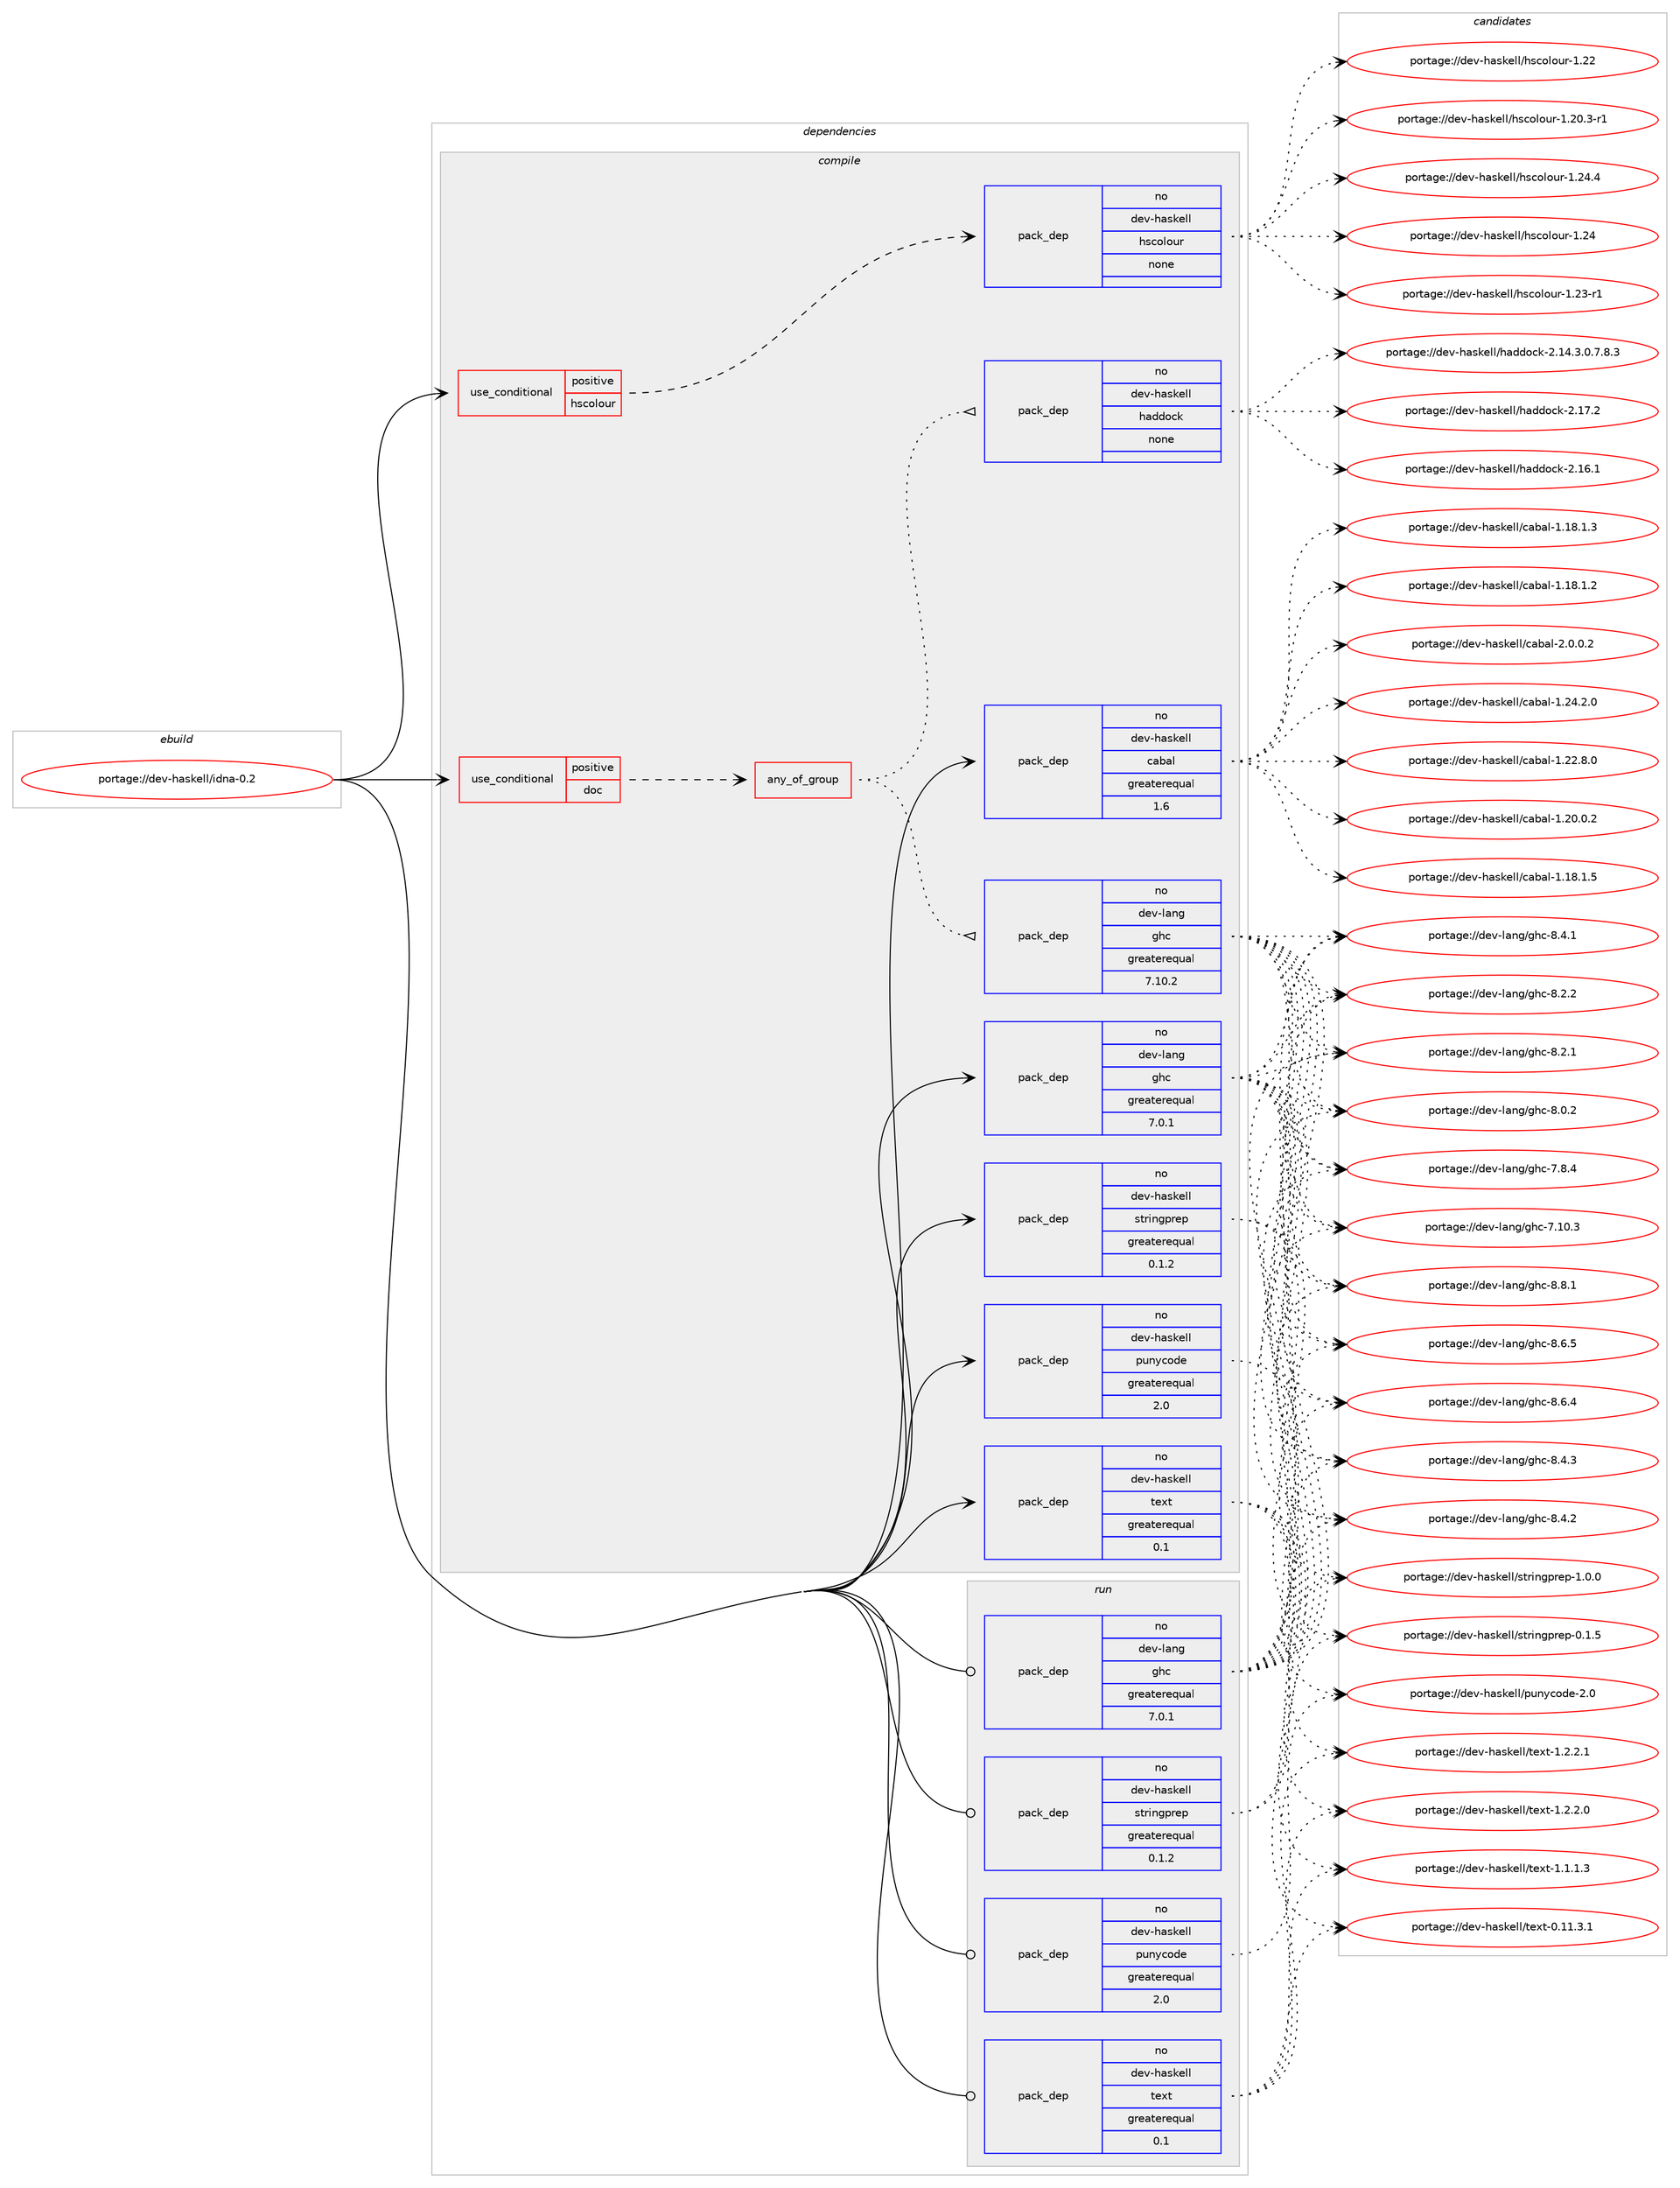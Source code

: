 digraph prolog {

# *************
# Graph options
# *************

newrank=true;
concentrate=true;
compound=true;
graph [rankdir=LR,fontname=Helvetica,fontsize=10,ranksep=1.5];#, ranksep=2.5, nodesep=0.2];
edge  [arrowhead=vee];
node  [fontname=Helvetica,fontsize=10];

# **********
# The ebuild
# **********

subgraph cluster_leftcol {
color=gray;
rank=same;
label=<<i>ebuild</i>>;
id [label="portage://dev-haskell/idna-0.2", color=red, width=4, href="../dev-haskell/idna-0.2.svg"];
}

# ****************
# The dependencies
# ****************

subgraph cluster_midcol {
color=gray;
label=<<i>dependencies</i>>;
subgraph cluster_compile {
fillcolor="#eeeeee";
style=filled;
label=<<i>compile</i>>;
subgraph cond133099 {
dependency555458 [label=<<TABLE BORDER="0" CELLBORDER="1" CELLSPACING="0" CELLPADDING="4"><TR><TD ROWSPAN="3" CELLPADDING="10">use_conditional</TD></TR><TR><TD>positive</TD></TR><TR><TD>doc</TD></TR></TABLE>>, shape=none, color=red];
subgraph any6177 {
dependency555459 [label=<<TABLE BORDER="0" CELLBORDER="1" CELLSPACING="0" CELLPADDING="4"><TR><TD CELLPADDING="10">any_of_group</TD></TR></TABLE>>, shape=none, color=red];subgraph pack415945 {
dependency555460 [label=<<TABLE BORDER="0" CELLBORDER="1" CELLSPACING="0" CELLPADDING="4" WIDTH="220"><TR><TD ROWSPAN="6" CELLPADDING="30">pack_dep</TD></TR><TR><TD WIDTH="110">no</TD></TR><TR><TD>dev-haskell</TD></TR><TR><TD>haddock</TD></TR><TR><TD>none</TD></TR><TR><TD></TD></TR></TABLE>>, shape=none, color=blue];
}
dependency555459:e -> dependency555460:w [weight=20,style="dotted",arrowhead="oinv"];
subgraph pack415946 {
dependency555461 [label=<<TABLE BORDER="0" CELLBORDER="1" CELLSPACING="0" CELLPADDING="4" WIDTH="220"><TR><TD ROWSPAN="6" CELLPADDING="30">pack_dep</TD></TR><TR><TD WIDTH="110">no</TD></TR><TR><TD>dev-lang</TD></TR><TR><TD>ghc</TD></TR><TR><TD>greaterequal</TD></TR><TR><TD>7.10.2</TD></TR></TABLE>>, shape=none, color=blue];
}
dependency555459:e -> dependency555461:w [weight=20,style="dotted",arrowhead="oinv"];
}
dependency555458:e -> dependency555459:w [weight=20,style="dashed",arrowhead="vee"];
}
id:e -> dependency555458:w [weight=20,style="solid",arrowhead="vee"];
subgraph cond133100 {
dependency555462 [label=<<TABLE BORDER="0" CELLBORDER="1" CELLSPACING="0" CELLPADDING="4"><TR><TD ROWSPAN="3" CELLPADDING="10">use_conditional</TD></TR><TR><TD>positive</TD></TR><TR><TD>hscolour</TD></TR></TABLE>>, shape=none, color=red];
subgraph pack415947 {
dependency555463 [label=<<TABLE BORDER="0" CELLBORDER="1" CELLSPACING="0" CELLPADDING="4" WIDTH="220"><TR><TD ROWSPAN="6" CELLPADDING="30">pack_dep</TD></TR><TR><TD WIDTH="110">no</TD></TR><TR><TD>dev-haskell</TD></TR><TR><TD>hscolour</TD></TR><TR><TD>none</TD></TR><TR><TD></TD></TR></TABLE>>, shape=none, color=blue];
}
dependency555462:e -> dependency555463:w [weight=20,style="dashed",arrowhead="vee"];
}
id:e -> dependency555462:w [weight=20,style="solid",arrowhead="vee"];
subgraph pack415948 {
dependency555464 [label=<<TABLE BORDER="0" CELLBORDER="1" CELLSPACING="0" CELLPADDING="4" WIDTH="220"><TR><TD ROWSPAN="6" CELLPADDING="30">pack_dep</TD></TR><TR><TD WIDTH="110">no</TD></TR><TR><TD>dev-haskell</TD></TR><TR><TD>cabal</TD></TR><TR><TD>greaterequal</TD></TR><TR><TD>1.6</TD></TR></TABLE>>, shape=none, color=blue];
}
id:e -> dependency555464:w [weight=20,style="solid",arrowhead="vee"];
subgraph pack415949 {
dependency555465 [label=<<TABLE BORDER="0" CELLBORDER="1" CELLSPACING="0" CELLPADDING="4" WIDTH="220"><TR><TD ROWSPAN="6" CELLPADDING="30">pack_dep</TD></TR><TR><TD WIDTH="110">no</TD></TR><TR><TD>dev-haskell</TD></TR><TR><TD>punycode</TD></TR><TR><TD>greaterequal</TD></TR><TR><TD>2.0</TD></TR></TABLE>>, shape=none, color=blue];
}
id:e -> dependency555465:w [weight=20,style="solid",arrowhead="vee"];
subgraph pack415950 {
dependency555466 [label=<<TABLE BORDER="0" CELLBORDER="1" CELLSPACING="0" CELLPADDING="4" WIDTH="220"><TR><TD ROWSPAN="6" CELLPADDING="30">pack_dep</TD></TR><TR><TD WIDTH="110">no</TD></TR><TR><TD>dev-haskell</TD></TR><TR><TD>stringprep</TD></TR><TR><TD>greaterequal</TD></TR><TR><TD>0.1.2</TD></TR></TABLE>>, shape=none, color=blue];
}
id:e -> dependency555466:w [weight=20,style="solid",arrowhead="vee"];
subgraph pack415951 {
dependency555467 [label=<<TABLE BORDER="0" CELLBORDER="1" CELLSPACING="0" CELLPADDING="4" WIDTH="220"><TR><TD ROWSPAN="6" CELLPADDING="30">pack_dep</TD></TR><TR><TD WIDTH="110">no</TD></TR><TR><TD>dev-haskell</TD></TR><TR><TD>text</TD></TR><TR><TD>greaterequal</TD></TR><TR><TD>0.1</TD></TR></TABLE>>, shape=none, color=blue];
}
id:e -> dependency555467:w [weight=20,style="solid",arrowhead="vee"];
subgraph pack415952 {
dependency555468 [label=<<TABLE BORDER="0" CELLBORDER="1" CELLSPACING="0" CELLPADDING="4" WIDTH="220"><TR><TD ROWSPAN="6" CELLPADDING="30">pack_dep</TD></TR><TR><TD WIDTH="110">no</TD></TR><TR><TD>dev-lang</TD></TR><TR><TD>ghc</TD></TR><TR><TD>greaterequal</TD></TR><TR><TD>7.0.1</TD></TR></TABLE>>, shape=none, color=blue];
}
id:e -> dependency555468:w [weight=20,style="solid",arrowhead="vee"];
}
subgraph cluster_compileandrun {
fillcolor="#eeeeee";
style=filled;
label=<<i>compile and run</i>>;
}
subgraph cluster_run {
fillcolor="#eeeeee";
style=filled;
label=<<i>run</i>>;
subgraph pack415953 {
dependency555469 [label=<<TABLE BORDER="0" CELLBORDER="1" CELLSPACING="0" CELLPADDING="4" WIDTH="220"><TR><TD ROWSPAN="6" CELLPADDING="30">pack_dep</TD></TR><TR><TD WIDTH="110">no</TD></TR><TR><TD>dev-haskell</TD></TR><TR><TD>punycode</TD></TR><TR><TD>greaterequal</TD></TR><TR><TD>2.0</TD></TR></TABLE>>, shape=none, color=blue];
}
id:e -> dependency555469:w [weight=20,style="solid",arrowhead="odot"];
subgraph pack415954 {
dependency555470 [label=<<TABLE BORDER="0" CELLBORDER="1" CELLSPACING="0" CELLPADDING="4" WIDTH="220"><TR><TD ROWSPAN="6" CELLPADDING="30">pack_dep</TD></TR><TR><TD WIDTH="110">no</TD></TR><TR><TD>dev-haskell</TD></TR><TR><TD>stringprep</TD></TR><TR><TD>greaterequal</TD></TR><TR><TD>0.1.2</TD></TR></TABLE>>, shape=none, color=blue];
}
id:e -> dependency555470:w [weight=20,style="solid",arrowhead="odot"];
subgraph pack415955 {
dependency555471 [label=<<TABLE BORDER="0" CELLBORDER="1" CELLSPACING="0" CELLPADDING="4" WIDTH="220"><TR><TD ROWSPAN="6" CELLPADDING="30">pack_dep</TD></TR><TR><TD WIDTH="110">no</TD></TR><TR><TD>dev-haskell</TD></TR><TR><TD>text</TD></TR><TR><TD>greaterequal</TD></TR><TR><TD>0.1</TD></TR></TABLE>>, shape=none, color=blue];
}
id:e -> dependency555471:w [weight=20,style="solid",arrowhead="odot"];
subgraph pack415956 {
dependency555472 [label=<<TABLE BORDER="0" CELLBORDER="1" CELLSPACING="0" CELLPADDING="4" WIDTH="220"><TR><TD ROWSPAN="6" CELLPADDING="30">pack_dep</TD></TR><TR><TD WIDTH="110">no</TD></TR><TR><TD>dev-lang</TD></TR><TR><TD>ghc</TD></TR><TR><TD>greaterequal</TD></TR><TR><TD>7.0.1</TD></TR></TABLE>>, shape=none, color=blue];
}
id:e -> dependency555472:w [weight=20,style="solid",arrowhead="odot"];
}
}

# **************
# The candidates
# **************

subgraph cluster_choices {
rank=same;
color=gray;
label=<<i>candidates</i>>;

subgraph choice415945 {
color=black;
nodesep=1;
choice100101118451049711510710110810847104971001001119910745504649554650 [label="portage://dev-haskell/haddock-2.17.2", color=red, width=4,href="../dev-haskell/haddock-2.17.2.svg"];
choice100101118451049711510710110810847104971001001119910745504649544649 [label="portage://dev-haskell/haddock-2.16.1", color=red, width=4,href="../dev-haskell/haddock-2.16.1.svg"];
choice1001011184510497115107101108108471049710010011199107455046495246514648465546564651 [label="portage://dev-haskell/haddock-2.14.3.0.7.8.3", color=red, width=4,href="../dev-haskell/haddock-2.14.3.0.7.8.3.svg"];
dependency555460:e -> choice100101118451049711510710110810847104971001001119910745504649554650:w [style=dotted,weight="100"];
dependency555460:e -> choice100101118451049711510710110810847104971001001119910745504649544649:w [style=dotted,weight="100"];
dependency555460:e -> choice1001011184510497115107101108108471049710010011199107455046495246514648465546564651:w [style=dotted,weight="100"];
}
subgraph choice415946 {
color=black;
nodesep=1;
choice10010111845108971101034710310499455646564649 [label="portage://dev-lang/ghc-8.8.1", color=red, width=4,href="../dev-lang/ghc-8.8.1.svg"];
choice10010111845108971101034710310499455646544653 [label="portage://dev-lang/ghc-8.6.5", color=red, width=4,href="../dev-lang/ghc-8.6.5.svg"];
choice10010111845108971101034710310499455646544652 [label="portage://dev-lang/ghc-8.6.4", color=red, width=4,href="../dev-lang/ghc-8.6.4.svg"];
choice10010111845108971101034710310499455646524651 [label="portage://dev-lang/ghc-8.4.3", color=red, width=4,href="../dev-lang/ghc-8.4.3.svg"];
choice10010111845108971101034710310499455646524650 [label="portage://dev-lang/ghc-8.4.2", color=red, width=4,href="../dev-lang/ghc-8.4.2.svg"];
choice10010111845108971101034710310499455646524649 [label="portage://dev-lang/ghc-8.4.1", color=red, width=4,href="../dev-lang/ghc-8.4.1.svg"];
choice10010111845108971101034710310499455646504650 [label="portage://dev-lang/ghc-8.2.2", color=red, width=4,href="../dev-lang/ghc-8.2.2.svg"];
choice10010111845108971101034710310499455646504649 [label="portage://dev-lang/ghc-8.2.1", color=red, width=4,href="../dev-lang/ghc-8.2.1.svg"];
choice10010111845108971101034710310499455646484650 [label="portage://dev-lang/ghc-8.0.2", color=red, width=4,href="../dev-lang/ghc-8.0.2.svg"];
choice10010111845108971101034710310499455546564652 [label="portage://dev-lang/ghc-7.8.4", color=red, width=4,href="../dev-lang/ghc-7.8.4.svg"];
choice1001011184510897110103471031049945554649484651 [label="portage://dev-lang/ghc-7.10.3", color=red, width=4,href="../dev-lang/ghc-7.10.3.svg"];
dependency555461:e -> choice10010111845108971101034710310499455646564649:w [style=dotted,weight="100"];
dependency555461:e -> choice10010111845108971101034710310499455646544653:w [style=dotted,weight="100"];
dependency555461:e -> choice10010111845108971101034710310499455646544652:w [style=dotted,weight="100"];
dependency555461:e -> choice10010111845108971101034710310499455646524651:w [style=dotted,weight="100"];
dependency555461:e -> choice10010111845108971101034710310499455646524650:w [style=dotted,weight="100"];
dependency555461:e -> choice10010111845108971101034710310499455646524649:w [style=dotted,weight="100"];
dependency555461:e -> choice10010111845108971101034710310499455646504650:w [style=dotted,weight="100"];
dependency555461:e -> choice10010111845108971101034710310499455646504649:w [style=dotted,weight="100"];
dependency555461:e -> choice10010111845108971101034710310499455646484650:w [style=dotted,weight="100"];
dependency555461:e -> choice10010111845108971101034710310499455546564652:w [style=dotted,weight="100"];
dependency555461:e -> choice1001011184510897110103471031049945554649484651:w [style=dotted,weight="100"];
}
subgraph choice415947 {
color=black;
nodesep=1;
choice1001011184510497115107101108108471041159911110811111711445494650524652 [label="portage://dev-haskell/hscolour-1.24.4", color=red, width=4,href="../dev-haskell/hscolour-1.24.4.svg"];
choice100101118451049711510710110810847104115991111081111171144549465052 [label="portage://dev-haskell/hscolour-1.24", color=red, width=4,href="../dev-haskell/hscolour-1.24.svg"];
choice1001011184510497115107101108108471041159911110811111711445494650514511449 [label="portage://dev-haskell/hscolour-1.23-r1", color=red, width=4,href="../dev-haskell/hscolour-1.23-r1.svg"];
choice100101118451049711510710110810847104115991111081111171144549465050 [label="portage://dev-haskell/hscolour-1.22", color=red, width=4,href="../dev-haskell/hscolour-1.22.svg"];
choice10010111845104971151071011081084710411599111108111117114454946504846514511449 [label="portage://dev-haskell/hscolour-1.20.3-r1", color=red, width=4,href="../dev-haskell/hscolour-1.20.3-r1.svg"];
dependency555463:e -> choice1001011184510497115107101108108471041159911110811111711445494650524652:w [style=dotted,weight="100"];
dependency555463:e -> choice100101118451049711510710110810847104115991111081111171144549465052:w [style=dotted,weight="100"];
dependency555463:e -> choice1001011184510497115107101108108471041159911110811111711445494650514511449:w [style=dotted,weight="100"];
dependency555463:e -> choice100101118451049711510710110810847104115991111081111171144549465050:w [style=dotted,weight="100"];
dependency555463:e -> choice10010111845104971151071011081084710411599111108111117114454946504846514511449:w [style=dotted,weight="100"];
}
subgraph choice415948 {
color=black;
nodesep=1;
choice100101118451049711510710110810847999798971084550464846484650 [label="portage://dev-haskell/cabal-2.0.0.2", color=red, width=4,href="../dev-haskell/cabal-2.0.0.2.svg"];
choice10010111845104971151071011081084799979897108454946505246504648 [label="portage://dev-haskell/cabal-1.24.2.0", color=red, width=4,href="../dev-haskell/cabal-1.24.2.0.svg"];
choice10010111845104971151071011081084799979897108454946505046564648 [label="portage://dev-haskell/cabal-1.22.8.0", color=red, width=4,href="../dev-haskell/cabal-1.22.8.0.svg"];
choice10010111845104971151071011081084799979897108454946504846484650 [label="portage://dev-haskell/cabal-1.20.0.2", color=red, width=4,href="../dev-haskell/cabal-1.20.0.2.svg"];
choice10010111845104971151071011081084799979897108454946495646494653 [label="portage://dev-haskell/cabal-1.18.1.5", color=red, width=4,href="../dev-haskell/cabal-1.18.1.5.svg"];
choice10010111845104971151071011081084799979897108454946495646494651 [label="portage://dev-haskell/cabal-1.18.1.3", color=red, width=4,href="../dev-haskell/cabal-1.18.1.3.svg"];
choice10010111845104971151071011081084799979897108454946495646494650 [label="portage://dev-haskell/cabal-1.18.1.2", color=red, width=4,href="../dev-haskell/cabal-1.18.1.2.svg"];
dependency555464:e -> choice100101118451049711510710110810847999798971084550464846484650:w [style=dotted,weight="100"];
dependency555464:e -> choice10010111845104971151071011081084799979897108454946505246504648:w [style=dotted,weight="100"];
dependency555464:e -> choice10010111845104971151071011081084799979897108454946505046564648:w [style=dotted,weight="100"];
dependency555464:e -> choice10010111845104971151071011081084799979897108454946504846484650:w [style=dotted,weight="100"];
dependency555464:e -> choice10010111845104971151071011081084799979897108454946495646494653:w [style=dotted,weight="100"];
dependency555464:e -> choice10010111845104971151071011081084799979897108454946495646494651:w [style=dotted,weight="100"];
dependency555464:e -> choice10010111845104971151071011081084799979897108454946495646494650:w [style=dotted,weight="100"];
}
subgraph choice415949 {
color=black;
nodesep=1;
choice1001011184510497115107101108108471121171101219911110010145504648 [label="portage://dev-haskell/punycode-2.0", color=red, width=4,href="../dev-haskell/punycode-2.0.svg"];
dependency555465:e -> choice1001011184510497115107101108108471121171101219911110010145504648:w [style=dotted,weight="100"];
}
subgraph choice415950 {
color=black;
nodesep=1;
choice100101118451049711510710110810847115116114105110103112114101112454946484648 [label="portage://dev-haskell/stringprep-1.0.0", color=red, width=4,href="../dev-haskell/stringprep-1.0.0.svg"];
choice100101118451049711510710110810847115116114105110103112114101112454846494653 [label="portage://dev-haskell/stringprep-0.1.5", color=red, width=4,href="../dev-haskell/stringprep-0.1.5.svg"];
dependency555466:e -> choice100101118451049711510710110810847115116114105110103112114101112454946484648:w [style=dotted,weight="100"];
dependency555466:e -> choice100101118451049711510710110810847115116114105110103112114101112454846494653:w [style=dotted,weight="100"];
}
subgraph choice415951 {
color=black;
nodesep=1;
choice1001011184510497115107101108108471161011201164549465046504649 [label="portage://dev-haskell/text-1.2.2.1", color=red, width=4,href="../dev-haskell/text-1.2.2.1.svg"];
choice1001011184510497115107101108108471161011201164549465046504648 [label="portage://dev-haskell/text-1.2.2.0", color=red, width=4,href="../dev-haskell/text-1.2.2.0.svg"];
choice1001011184510497115107101108108471161011201164549464946494651 [label="portage://dev-haskell/text-1.1.1.3", color=red, width=4,href="../dev-haskell/text-1.1.1.3.svg"];
choice100101118451049711510710110810847116101120116454846494946514649 [label="portage://dev-haskell/text-0.11.3.1", color=red, width=4,href="../dev-haskell/text-0.11.3.1.svg"];
dependency555467:e -> choice1001011184510497115107101108108471161011201164549465046504649:w [style=dotted,weight="100"];
dependency555467:e -> choice1001011184510497115107101108108471161011201164549465046504648:w [style=dotted,weight="100"];
dependency555467:e -> choice1001011184510497115107101108108471161011201164549464946494651:w [style=dotted,weight="100"];
dependency555467:e -> choice100101118451049711510710110810847116101120116454846494946514649:w [style=dotted,weight="100"];
}
subgraph choice415952 {
color=black;
nodesep=1;
choice10010111845108971101034710310499455646564649 [label="portage://dev-lang/ghc-8.8.1", color=red, width=4,href="../dev-lang/ghc-8.8.1.svg"];
choice10010111845108971101034710310499455646544653 [label="portage://dev-lang/ghc-8.6.5", color=red, width=4,href="../dev-lang/ghc-8.6.5.svg"];
choice10010111845108971101034710310499455646544652 [label="portage://dev-lang/ghc-8.6.4", color=red, width=4,href="../dev-lang/ghc-8.6.4.svg"];
choice10010111845108971101034710310499455646524651 [label="portage://dev-lang/ghc-8.4.3", color=red, width=4,href="../dev-lang/ghc-8.4.3.svg"];
choice10010111845108971101034710310499455646524650 [label="portage://dev-lang/ghc-8.4.2", color=red, width=4,href="../dev-lang/ghc-8.4.2.svg"];
choice10010111845108971101034710310499455646524649 [label="portage://dev-lang/ghc-8.4.1", color=red, width=4,href="../dev-lang/ghc-8.4.1.svg"];
choice10010111845108971101034710310499455646504650 [label="portage://dev-lang/ghc-8.2.2", color=red, width=4,href="../dev-lang/ghc-8.2.2.svg"];
choice10010111845108971101034710310499455646504649 [label="portage://dev-lang/ghc-8.2.1", color=red, width=4,href="../dev-lang/ghc-8.2.1.svg"];
choice10010111845108971101034710310499455646484650 [label="portage://dev-lang/ghc-8.0.2", color=red, width=4,href="../dev-lang/ghc-8.0.2.svg"];
choice10010111845108971101034710310499455546564652 [label="portage://dev-lang/ghc-7.8.4", color=red, width=4,href="../dev-lang/ghc-7.8.4.svg"];
choice1001011184510897110103471031049945554649484651 [label="portage://dev-lang/ghc-7.10.3", color=red, width=4,href="../dev-lang/ghc-7.10.3.svg"];
dependency555468:e -> choice10010111845108971101034710310499455646564649:w [style=dotted,weight="100"];
dependency555468:e -> choice10010111845108971101034710310499455646544653:w [style=dotted,weight="100"];
dependency555468:e -> choice10010111845108971101034710310499455646544652:w [style=dotted,weight="100"];
dependency555468:e -> choice10010111845108971101034710310499455646524651:w [style=dotted,weight="100"];
dependency555468:e -> choice10010111845108971101034710310499455646524650:w [style=dotted,weight="100"];
dependency555468:e -> choice10010111845108971101034710310499455646524649:w [style=dotted,weight="100"];
dependency555468:e -> choice10010111845108971101034710310499455646504650:w [style=dotted,weight="100"];
dependency555468:e -> choice10010111845108971101034710310499455646504649:w [style=dotted,weight="100"];
dependency555468:e -> choice10010111845108971101034710310499455646484650:w [style=dotted,weight="100"];
dependency555468:e -> choice10010111845108971101034710310499455546564652:w [style=dotted,weight="100"];
dependency555468:e -> choice1001011184510897110103471031049945554649484651:w [style=dotted,weight="100"];
}
subgraph choice415953 {
color=black;
nodesep=1;
choice1001011184510497115107101108108471121171101219911110010145504648 [label="portage://dev-haskell/punycode-2.0", color=red, width=4,href="../dev-haskell/punycode-2.0.svg"];
dependency555469:e -> choice1001011184510497115107101108108471121171101219911110010145504648:w [style=dotted,weight="100"];
}
subgraph choice415954 {
color=black;
nodesep=1;
choice100101118451049711510710110810847115116114105110103112114101112454946484648 [label="portage://dev-haskell/stringprep-1.0.0", color=red, width=4,href="../dev-haskell/stringprep-1.0.0.svg"];
choice100101118451049711510710110810847115116114105110103112114101112454846494653 [label="portage://dev-haskell/stringprep-0.1.5", color=red, width=4,href="../dev-haskell/stringprep-0.1.5.svg"];
dependency555470:e -> choice100101118451049711510710110810847115116114105110103112114101112454946484648:w [style=dotted,weight="100"];
dependency555470:e -> choice100101118451049711510710110810847115116114105110103112114101112454846494653:w [style=dotted,weight="100"];
}
subgraph choice415955 {
color=black;
nodesep=1;
choice1001011184510497115107101108108471161011201164549465046504649 [label="portage://dev-haskell/text-1.2.2.1", color=red, width=4,href="../dev-haskell/text-1.2.2.1.svg"];
choice1001011184510497115107101108108471161011201164549465046504648 [label="portage://dev-haskell/text-1.2.2.0", color=red, width=4,href="../dev-haskell/text-1.2.2.0.svg"];
choice1001011184510497115107101108108471161011201164549464946494651 [label="portage://dev-haskell/text-1.1.1.3", color=red, width=4,href="../dev-haskell/text-1.1.1.3.svg"];
choice100101118451049711510710110810847116101120116454846494946514649 [label="portage://dev-haskell/text-0.11.3.1", color=red, width=4,href="../dev-haskell/text-0.11.3.1.svg"];
dependency555471:e -> choice1001011184510497115107101108108471161011201164549465046504649:w [style=dotted,weight="100"];
dependency555471:e -> choice1001011184510497115107101108108471161011201164549465046504648:w [style=dotted,weight="100"];
dependency555471:e -> choice1001011184510497115107101108108471161011201164549464946494651:w [style=dotted,weight="100"];
dependency555471:e -> choice100101118451049711510710110810847116101120116454846494946514649:w [style=dotted,weight="100"];
}
subgraph choice415956 {
color=black;
nodesep=1;
choice10010111845108971101034710310499455646564649 [label="portage://dev-lang/ghc-8.8.1", color=red, width=4,href="../dev-lang/ghc-8.8.1.svg"];
choice10010111845108971101034710310499455646544653 [label="portage://dev-lang/ghc-8.6.5", color=red, width=4,href="../dev-lang/ghc-8.6.5.svg"];
choice10010111845108971101034710310499455646544652 [label="portage://dev-lang/ghc-8.6.4", color=red, width=4,href="../dev-lang/ghc-8.6.4.svg"];
choice10010111845108971101034710310499455646524651 [label="portage://dev-lang/ghc-8.4.3", color=red, width=4,href="../dev-lang/ghc-8.4.3.svg"];
choice10010111845108971101034710310499455646524650 [label="portage://dev-lang/ghc-8.4.2", color=red, width=4,href="../dev-lang/ghc-8.4.2.svg"];
choice10010111845108971101034710310499455646524649 [label="portage://dev-lang/ghc-8.4.1", color=red, width=4,href="../dev-lang/ghc-8.4.1.svg"];
choice10010111845108971101034710310499455646504650 [label="portage://dev-lang/ghc-8.2.2", color=red, width=4,href="../dev-lang/ghc-8.2.2.svg"];
choice10010111845108971101034710310499455646504649 [label="portage://dev-lang/ghc-8.2.1", color=red, width=4,href="../dev-lang/ghc-8.2.1.svg"];
choice10010111845108971101034710310499455646484650 [label="portage://dev-lang/ghc-8.0.2", color=red, width=4,href="../dev-lang/ghc-8.0.2.svg"];
choice10010111845108971101034710310499455546564652 [label="portage://dev-lang/ghc-7.8.4", color=red, width=4,href="../dev-lang/ghc-7.8.4.svg"];
choice1001011184510897110103471031049945554649484651 [label="portage://dev-lang/ghc-7.10.3", color=red, width=4,href="../dev-lang/ghc-7.10.3.svg"];
dependency555472:e -> choice10010111845108971101034710310499455646564649:w [style=dotted,weight="100"];
dependency555472:e -> choice10010111845108971101034710310499455646544653:w [style=dotted,weight="100"];
dependency555472:e -> choice10010111845108971101034710310499455646544652:w [style=dotted,weight="100"];
dependency555472:e -> choice10010111845108971101034710310499455646524651:w [style=dotted,weight="100"];
dependency555472:e -> choice10010111845108971101034710310499455646524650:w [style=dotted,weight="100"];
dependency555472:e -> choice10010111845108971101034710310499455646524649:w [style=dotted,weight="100"];
dependency555472:e -> choice10010111845108971101034710310499455646504650:w [style=dotted,weight="100"];
dependency555472:e -> choice10010111845108971101034710310499455646504649:w [style=dotted,weight="100"];
dependency555472:e -> choice10010111845108971101034710310499455646484650:w [style=dotted,weight="100"];
dependency555472:e -> choice10010111845108971101034710310499455546564652:w [style=dotted,weight="100"];
dependency555472:e -> choice1001011184510897110103471031049945554649484651:w [style=dotted,weight="100"];
}
}

}
